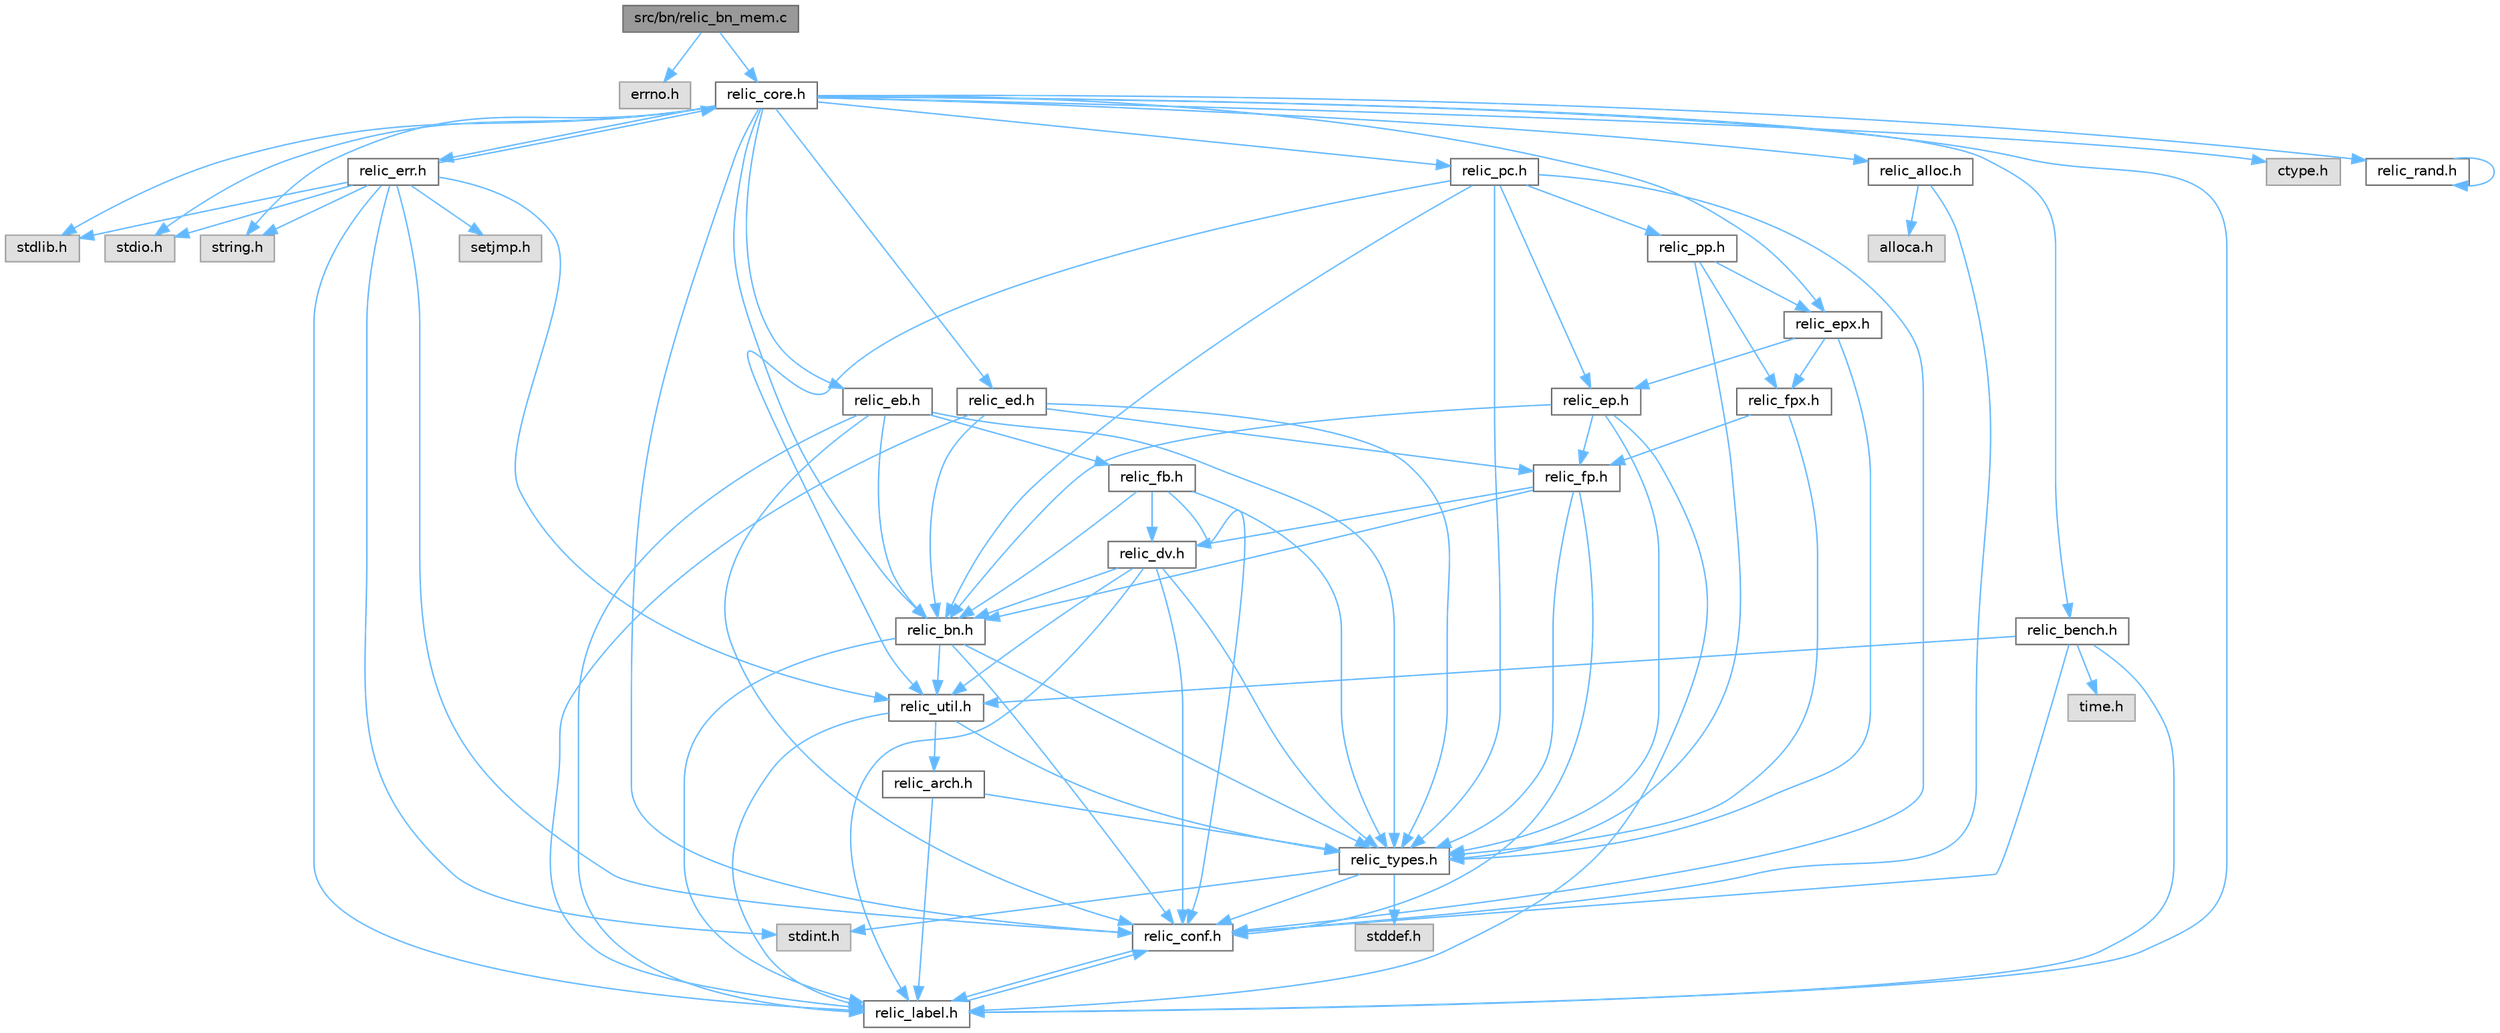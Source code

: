 digraph "src/bn/relic_bn_mem.c"
{
 // LATEX_PDF_SIZE
  bgcolor="transparent";
  edge [fontname=Helvetica,fontsize=10,labelfontname=Helvetica,labelfontsize=10];
  node [fontname=Helvetica,fontsize=10,shape=box,height=0.2,width=0.4];
  Node1 [id="Node000001",label="src/bn/relic_bn_mem.c",height=0.2,width=0.4,color="gray40", fillcolor="grey60", style="filled", fontcolor="black",tooltip=" "];
  Node1 -> Node2 [id="edge1_Node000001_Node000002",color="steelblue1",style="solid",tooltip=" "];
  Node2 [id="Node000002",label="errno.h",height=0.2,width=0.4,color="grey60", fillcolor="#E0E0E0", style="filled",tooltip=" "];
  Node1 -> Node3 [id="edge2_Node000001_Node000003",color="steelblue1",style="solid",tooltip=" "];
  Node3 [id="Node000003",label="relic_core.h",height=0.2,width=0.4,color="grey40", fillcolor="white", style="filled",URL="$db/d67/relic__core_8h.html",tooltip=" "];
  Node3 -> Node4 [id="edge3_Node000003_Node000004",color="steelblue1",style="solid",tooltip=" "];
  Node4 [id="Node000004",label="stdlib.h",height=0.2,width=0.4,color="grey60", fillcolor="#E0E0E0", style="filled",tooltip=" "];
  Node3 -> Node5 [id="edge4_Node000003_Node000005",color="steelblue1",style="solid",tooltip=" "];
  Node5 [id="Node000005",label="stdio.h",height=0.2,width=0.4,color="grey60", fillcolor="#E0E0E0", style="filled",tooltip=" "];
  Node3 -> Node6 [id="edge5_Node000003_Node000006",color="steelblue1",style="solid",tooltip=" "];
  Node6 [id="Node000006",label="string.h",height=0.2,width=0.4,color="grey60", fillcolor="#E0E0E0", style="filled",tooltip=" "];
  Node3 -> Node7 [id="edge6_Node000003_Node000007",color="steelblue1",style="solid",tooltip=" "];
  Node7 [id="Node000007",label="ctype.h",height=0.2,width=0.4,color="grey60", fillcolor="#E0E0E0", style="filled",tooltip=" "];
  Node3 -> Node8 [id="edge7_Node000003_Node000008",color="steelblue1",style="solid",tooltip=" "];
  Node8 [id="Node000008",label="relic_err.h",height=0.2,width=0.4,color="grey40", fillcolor="white", style="filled",URL="$d0/d09/relic__err_8h.html",tooltip=" "];
  Node8 -> Node9 [id="edge8_Node000008_Node000009",color="steelblue1",style="solid",tooltip=" "];
  Node9 [id="Node000009",label="stdint.h",height=0.2,width=0.4,color="grey60", fillcolor="#E0E0E0", style="filled",tooltip=" "];
  Node8 -> Node4 [id="edge9_Node000008_Node000004",color="steelblue1",style="solid",tooltip=" "];
  Node8 -> Node5 [id="edge10_Node000008_Node000005",color="steelblue1",style="solid",tooltip=" "];
  Node8 -> Node6 [id="edge11_Node000008_Node000006",color="steelblue1",style="solid",tooltip=" "];
  Node8 -> Node3 [id="edge12_Node000008_Node000003",color="steelblue1",style="solid",tooltip=" "];
  Node8 -> Node10 [id="edge13_Node000008_Node000010",color="steelblue1",style="solid",tooltip=" "];
  Node10 [id="Node000010",label="relic_conf.h",height=0.2,width=0.4,color="grey40", fillcolor="white", style="filled",URL="$d1/da4/relic__conf_8h.html",tooltip=" "];
  Node10 -> Node11 [id="edge14_Node000010_Node000011",color="steelblue1",style="solid",tooltip=" "];
  Node11 [id="Node000011",label="relic_label.h",height=0.2,width=0.4,color="grey40", fillcolor="white", style="filled",URL="$df/d60/relic__label_8h.html",tooltip=" "];
  Node11 -> Node10 [id="edge15_Node000011_Node000010",color="steelblue1",style="solid",tooltip=" "];
  Node8 -> Node12 [id="edge16_Node000008_Node000012",color="steelblue1",style="solid",tooltip=" "];
  Node12 [id="Node000012",label="relic_util.h",height=0.2,width=0.4,color="grey40", fillcolor="white", style="filled",URL="$d1/d8d/relic__util_8h.html",tooltip=" "];
  Node12 -> Node13 [id="edge17_Node000012_Node000013",color="steelblue1",style="solid",tooltip=" "];
  Node13 [id="Node000013",label="relic_arch.h",height=0.2,width=0.4,color="grey40", fillcolor="white", style="filled",URL="$d7/d48/relic__arch_8h.html",tooltip=" "];
  Node13 -> Node14 [id="edge18_Node000013_Node000014",color="steelblue1",style="solid",tooltip=" "];
  Node14 [id="Node000014",label="relic_types.h",height=0.2,width=0.4,color="grey40", fillcolor="white", style="filled",URL="$d4/dd7/relic__types_8h.html",tooltip=" "];
  Node14 -> Node15 [id="edge19_Node000014_Node000015",color="steelblue1",style="solid",tooltip=" "];
  Node15 [id="Node000015",label="stddef.h",height=0.2,width=0.4,color="grey60", fillcolor="#E0E0E0", style="filled",tooltip=" "];
  Node14 -> Node9 [id="edge20_Node000014_Node000009",color="steelblue1",style="solid",tooltip=" "];
  Node14 -> Node10 [id="edge21_Node000014_Node000010",color="steelblue1",style="solid",tooltip=" "];
  Node13 -> Node11 [id="edge22_Node000013_Node000011",color="steelblue1",style="solid",tooltip=" "];
  Node12 -> Node14 [id="edge23_Node000012_Node000014",color="steelblue1",style="solid",tooltip=" "];
  Node12 -> Node11 [id="edge24_Node000012_Node000011",color="steelblue1",style="solid",tooltip=" "];
  Node8 -> Node11 [id="edge25_Node000008_Node000011",color="steelblue1",style="solid",tooltip=" "];
  Node8 -> Node16 [id="edge26_Node000008_Node000016",color="steelblue1",style="solid",tooltip=" "];
  Node16 [id="Node000016",label="setjmp.h",height=0.2,width=0.4,color="grey60", fillcolor="#E0E0E0", style="filled",tooltip=" "];
  Node3 -> Node17 [id="edge27_Node000003_Node000017",color="steelblue1",style="solid",tooltip=" "];
  Node17 [id="Node000017",label="relic_bn.h",height=0.2,width=0.4,color="grey40", fillcolor="white", style="filled",URL="$d2/df6/relic__bn_8h.html",tooltip=" "];
  Node17 -> Node10 [id="edge28_Node000017_Node000010",color="steelblue1",style="solid",tooltip=" "];
  Node17 -> Node12 [id="edge29_Node000017_Node000012",color="steelblue1",style="solid",tooltip=" "];
  Node17 -> Node14 [id="edge30_Node000017_Node000014",color="steelblue1",style="solid",tooltip=" "];
  Node17 -> Node11 [id="edge31_Node000017_Node000011",color="steelblue1",style="solid",tooltip=" "];
  Node3 -> Node18 [id="edge32_Node000003_Node000018",color="steelblue1",style="solid",tooltip=" "];
  Node18 [id="Node000018",label="relic_eb.h",height=0.2,width=0.4,color="grey40", fillcolor="white", style="filled",URL="$d0/d24/relic__eb_8h.html",tooltip=" "];
  Node18 -> Node19 [id="edge33_Node000018_Node000019",color="steelblue1",style="solid",tooltip=" "];
  Node19 [id="Node000019",label="relic_fb.h",height=0.2,width=0.4,color="grey40", fillcolor="white", style="filled",URL="$dc/de1/relic__fb_8h.html",tooltip=" "];
  Node19 -> Node17 [id="edge34_Node000019_Node000017",color="steelblue1",style="solid",tooltip=" "];
  Node19 -> Node20 [id="edge35_Node000019_Node000020",color="steelblue1",style="solid",tooltip=" "];
  Node20 [id="Node000020",label="relic_dv.h",height=0.2,width=0.4,color="grey40", fillcolor="white", style="filled",URL="$d3/d30/relic__dv_8h.html",tooltip=" "];
  Node20 -> Node17 [id="edge36_Node000020_Node000017",color="steelblue1",style="solid",tooltip=" "];
  Node20 -> Node10 [id="edge37_Node000020_Node000010",color="steelblue1",style="solid",tooltip=" "];
  Node20 -> Node14 [id="edge38_Node000020_Node000014",color="steelblue1",style="solid",tooltip=" "];
  Node20 -> Node12 [id="edge39_Node000020_Node000012",color="steelblue1",style="solid",tooltip=" "];
  Node20 -> Node11 [id="edge40_Node000020_Node000011",color="steelblue1",style="solid",tooltip=" "];
  Node19 -> Node10 [id="edge41_Node000019_Node000010",color="steelblue1",style="solid",tooltip=" "];
  Node19 -> Node14 [id="edge42_Node000019_Node000014",color="steelblue1",style="solid",tooltip=" "];
  Node18 -> Node17 [id="edge43_Node000018_Node000017",color="steelblue1",style="solid",tooltip=" "];
  Node18 -> Node10 [id="edge44_Node000018_Node000010",color="steelblue1",style="solid",tooltip=" "];
  Node18 -> Node14 [id="edge45_Node000018_Node000014",color="steelblue1",style="solid",tooltip=" "];
  Node18 -> Node11 [id="edge46_Node000018_Node000011",color="steelblue1",style="solid",tooltip=" "];
  Node3 -> Node21 [id="edge47_Node000003_Node000021",color="steelblue1",style="solid",tooltip=" "];
  Node21 [id="Node000021",label="relic_epx.h",height=0.2,width=0.4,color="grey40", fillcolor="white", style="filled",URL="$d9/d7d/relic__epx_8h.html",tooltip=" "];
  Node21 -> Node22 [id="edge48_Node000021_Node000022",color="steelblue1",style="solid",tooltip=" "];
  Node22 [id="Node000022",label="relic_fpx.h",height=0.2,width=0.4,color="grey40", fillcolor="white", style="filled",URL="$d9/d17/relic__fpx_8h.html",tooltip=" "];
  Node22 -> Node23 [id="edge49_Node000022_Node000023",color="steelblue1",style="solid",tooltip=" "];
  Node23 [id="Node000023",label="relic_fp.h",height=0.2,width=0.4,color="grey40", fillcolor="white", style="filled",URL="$d5/dfa/relic__fp_8h.html",tooltip=" "];
  Node23 -> Node20 [id="edge50_Node000023_Node000020",color="steelblue1",style="solid",tooltip=" "];
  Node23 -> Node17 [id="edge51_Node000023_Node000017",color="steelblue1",style="solid",tooltip=" "];
  Node23 -> Node10 [id="edge52_Node000023_Node000010",color="steelblue1",style="solid",tooltip=" "];
  Node23 -> Node14 [id="edge53_Node000023_Node000014",color="steelblue1",style="solid",tooltip=" "];
  Node22 -> Node14 [id="edge54_Node000022_Node000014",color="steelblue1",style="solid",tooltip=" "];
  Node21 -> Node24 [id="edge55_Node000021_Node000024",color="steelblue1",style="solid",tooltip=" "];
  Node24 [id="Node000024",label="relic_ep.h",height=0.2,width=0.4,color="grey40", fillcolor="white", style="filled",URL="$d3/df7/relic__ep_8h.html",tooltip=" "];
  Node24 -> Node23 [id="edge56_Node000024_Node000023",color="steelblue1",style="solid",tooltip=" "];
  Node24 -> Node17 [id="edge57_Node000024_Node000017",color="steelblue1",style="solid",tooltip=" "];
  Node24 -> Node14 [id="edge58_Node000024_Node000014",color="steelblue1",style="solid",tooltip=" "];
  Node24 -> Node11 [id="edge59_Node000024_Node000011",color="steelblue1",style="solid",tooltip=" "];
  Node21 -> Node14 [id="edge60_Node000021_Node000014",color="steelblue1",style="solid",tooltip=" "];
  Node3 -> Node25 [id="edge61_Node000003_Node000025",color="steelblue1",style="solid",tooltip=" "];
  Node25 [id="Node000025",label="relic_ed.h",height=0.2,width=0.4,color="grey40", fillcolor="white", style="filled",URL="$d6/d6d/relic__ed_8h.html",tooltip=" "];
  Node25 -> Node23 [id="edge62_Node000025_Node000023",color="steelblue1",style="solid",tooltip=" "];
  Node25 -> Node17 [id="edge63_Node000025_Node000017",color="steelblue1",style="solid",tooltip=" "];
  Node25 -> Node14 [id="edge64_Node000025_Node000014",color="steelblue1",style="solid",tooltip=" "];
  Node25 -> Node11 [id="edge65_Node000025_Node000011",color="steelblue1",style="solid",tooltip=" "];
  Node3 -> Node26 [id="edge66_Node000003_Node000026",color="steelblue1",style="solid",tooltip=" "];
  Node26 [id="Node000026",label="relic_pc.h",height=0.2,width=0.4,color="grey40", fillcolor="white", style="filled",URL="$df/d3f/relic__pc_8h.html",tooltip=" "];
  Node26 -> Node24 [id="edge67_Node000026_Node000024",color="steelblue1",style="solid",tooltip=" "];
  Node26 -> Node27 [id="edge68_Node000026_Node000027",color="steelblue1",style="solid",tooltip=" "];
  Node27 [id="Node000027",label="relic_pp.h",height=0.2,width=0.4,color="grey40", fillcolor="white", style="filled",URL="$d1/d95/relic__pp_8h.html",tooltip=" "];
  Node27 -> Node22 [id="edge69_Node000027_Node000022",color="steelblue1",style="solid",tooltip=" "];
  Node27 -> Node21 [id="edge70_Node000027_Node000021",color="steelblue1",style="solid",tooltip=" "];
  Node27 -> Node14 [id="edge71_Node000027_Node000014",color="steelblue1",style="solid",tooltip=" "];
  Node26 -> Node17 [id="edge72_Node000026_Node000017",color="steelblue1",style="solid",tooltip=" "];
  Node26 -> Node12 [id="edge73_Node000026_Node000012",color="steelblue1",style="solid",tooltip=" "];
  Node26 -> Node10 [id="edge74_Node000026_Node000010",color="steelblue1",style="solid",tooltip=" "];
  Node26 -> Node14 [id="edge75_Node000026_Node000014",color="steelblue1",style="solid",tooltip=" "];
  Node3 -> Node10 [id="edge76_Node000003_Node000010",color="steelblue1",style="solid",tooltip=" "];
  Node3 -> Node28 [id="edge77_Node000003_Node000028",color="steelblue1",style="solid",tooltip=" "];
  Node28 [id="Node000028",label="relic_bench.h",height=0.2,width=0.4,color="grey40", fillcolor="white", style="filled",URL="$dd/d4c/relic__bench_8h.html",tooltip=" "];
  Node28 -> Node10 [id="edge78_Node000028_Node000010",color="steelblue1",style="solid",tooltip=" "];
  Node28 -> Node11 [id="edge79_Node000028_Node000011",color="steelblue1",style="solid",tooltip=" "];
  Node28 -> Node12 [id="edge80_Node000028_Node000012",color="steelblue1",style="solid",tooltip=" "];
  Node28 -> Node29 [id="edge81_Node000028_Node000029",color="steelblue1",style="solid",tooltip=" "];
  Node29 [id="Node000029",label="time.h",height=0.2,width=0.4,color="grey60", fillcolor="#E0E0E0", style="filled",tooltip=" "];
  Node3 -> Node30 [id="edge82_Node000003_Node000030",color="steelblue1",style="solid",tooltip=" "];
  Node30 [id="Node000030",label="relic_rand.h",height=0.2,width=0.4,color="grey40", fillcolor="white", style="filled",URL="$d7/d29/relic__rand_8h.html",tooltip=" "];
  Node30 -> Node30 [id="edge83_Node000030_Node000030",color="steelblue1",style="solid",tooltip=" "];
  Node3 -> Node11 [id="edge84_Node000003_Node000011",color="steelblue1",style="solid",tooltip=" "];
  Node3 -> Node31 [id="edge85_Node000003_Node000031",color="steelblue1",style="solid",tooltip=" "];
  Node31 [id="Node000031",label="relic_alloc.h",height=0.2,width=0.4,color="grey40", fillcolor="white", style="filled",URL="$d6/d2b/relic__alloc_8h.html",tooltip=" "];
  Node31 -> Node10 [id="edge86_Node000031_Node000010",color="steelblue1",style="solid",tooltip=" "];
  Node31 -> Node32 [id="edge87_Node000031_Node000032",color="steelblue1",style="solid",tooltip=" "];
  Node32 [id="Node000032",label="alloca.h",height=0.2,width=0.4,color="grey60", fillcolor="#E0E0E0", style="filled",tooltip=" "];
}
